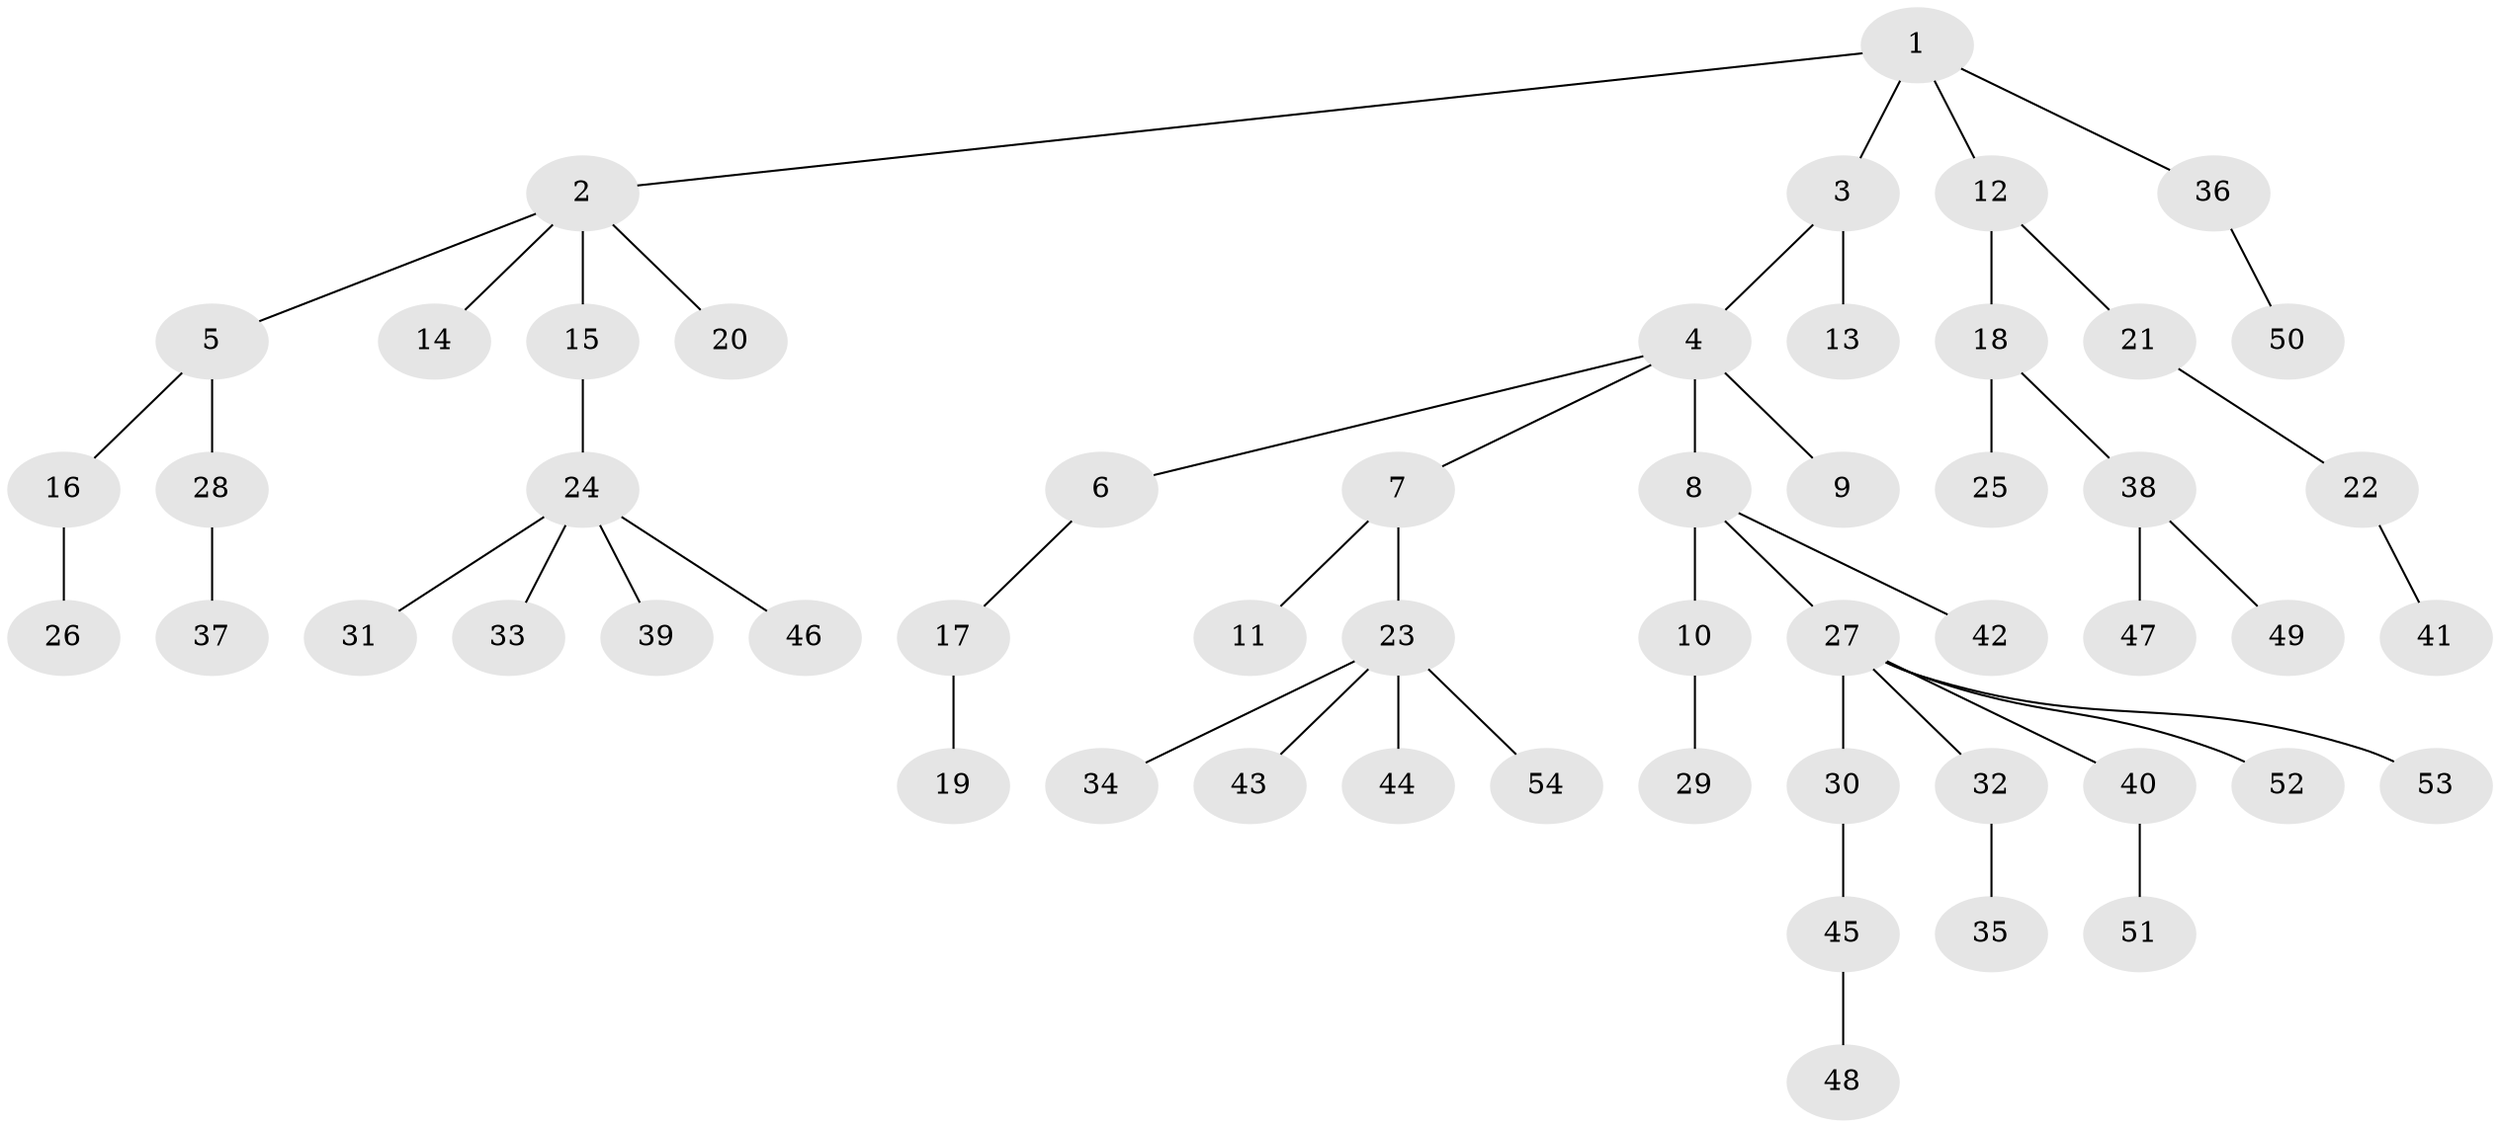 // original degree distribution, {5: 0.02247191011235955, 6: 0.033707865168539325, 3: 0.1348314606741573, 4: 0.056179775280898875, 1: 0.5280898876404494, 2: 0.21348314606741572, 7: 0.011235955056179775}
// Generated by graph-tools (version 1.1) at 2025/51/03/04/25 22:51:35]
// undirected, 54 vertices, 53 edges
graph export_dot {
  node [color=gray90,style=filled];
  1;
  2;
  3;
  4;
  5;
  6;
  7;
  8;
  9;
  10;
  11;
  12;
  13;
  14;
  15;
  16;
  17;
  18;
  19;
  20;
  21;
  22;
  23;
  24;
  25;
  26;
  27;
  28;
  29;
  30;
  31;
  32;
  33;
  34;
  35;
  36;
  37;
  38;
  39;
  40;
  41;
  42;
  43;
  44;
  45;
  46;
  47;
  48;
  49;
  50;
  51;
  52;
  53;
  54;
  1 -- 2 [weight=1.0];
  1 -- 3 [weight=1.0];
  1 -- 12 [weight=1.0];
  1 -- 36 [weight=1.0];
  2 -- 5 [weight=1.0];
  2 -- 14 [weight=1.0];
  2 -- 15 [weight=1.0];
  2 -- 20 [weight=1.0];
  3 -- 4 [weight=1.0];
  3 -- 13 [weight=1.0];
  4 -- 6 [weight=1.0];
  4 -- 7 [weight=1.0];
  4 -- 8 [weight=1.0];
  4 -- 9 [weight=2.0];
  5 -- 16 [weight=1.0];
  5 -- 28 [weight=1.0];
  6 -- 17 [weight=1.0];
  7 -- 11 [weight=1.0];
  7 -- 23 [weight=1.0];
  8 -- 10 [weight=1.0];
  8 -- 27 [weight=1.0];
  8 -- 42 [weight=1.0];
  10 -- 29 [weight=1.0];
  12 -- 18 [weight=1.0];
  12 -- 21 [weight=1.0];
  15 -- 24 [weight=1.0];
  16 -- 26 [weight=1.0];
  17 -- 19 [weight=3.0];
  18 -- 25 [weight=1.0];
  18 -- 38 [weight=1.0];
  21 -- 22 [weight=1.0];
  22 -- 41 [weight=1.0];
  23 -- 34 [weight=1.0];
  23 -- 43 [weight=1.0];
  23 -- 44 [weight=1.0];
  23 -- 54 [weight=1.0];
  24 -- 31 [weight=1.0];
  24 -- 33 [weight=1.0];
  24 -- 39 [weight=1.0];
  24 -- 46 [weight=1.0];
  27 -- 30 [weight=1.0];
  27 -- 32 [weight=1.0];
  27 -- 40 [weight=1.0];
  27 -- 52 [weight=1.0];
  27 -- 53 [weight=1.0];
  28 -- 37 [weight=1.0];
  30 -- 45 [weight=1.0];
  32 -- 35 [weight=1.0];
  36 -- 50 [weight=1.0];
  38 -- 47 [weight=1.0];
  38 -- 49 [weight=1.0];
  40 -- 51 [weight=1.0];
  45 -- 48 [weight=1.0];
}
